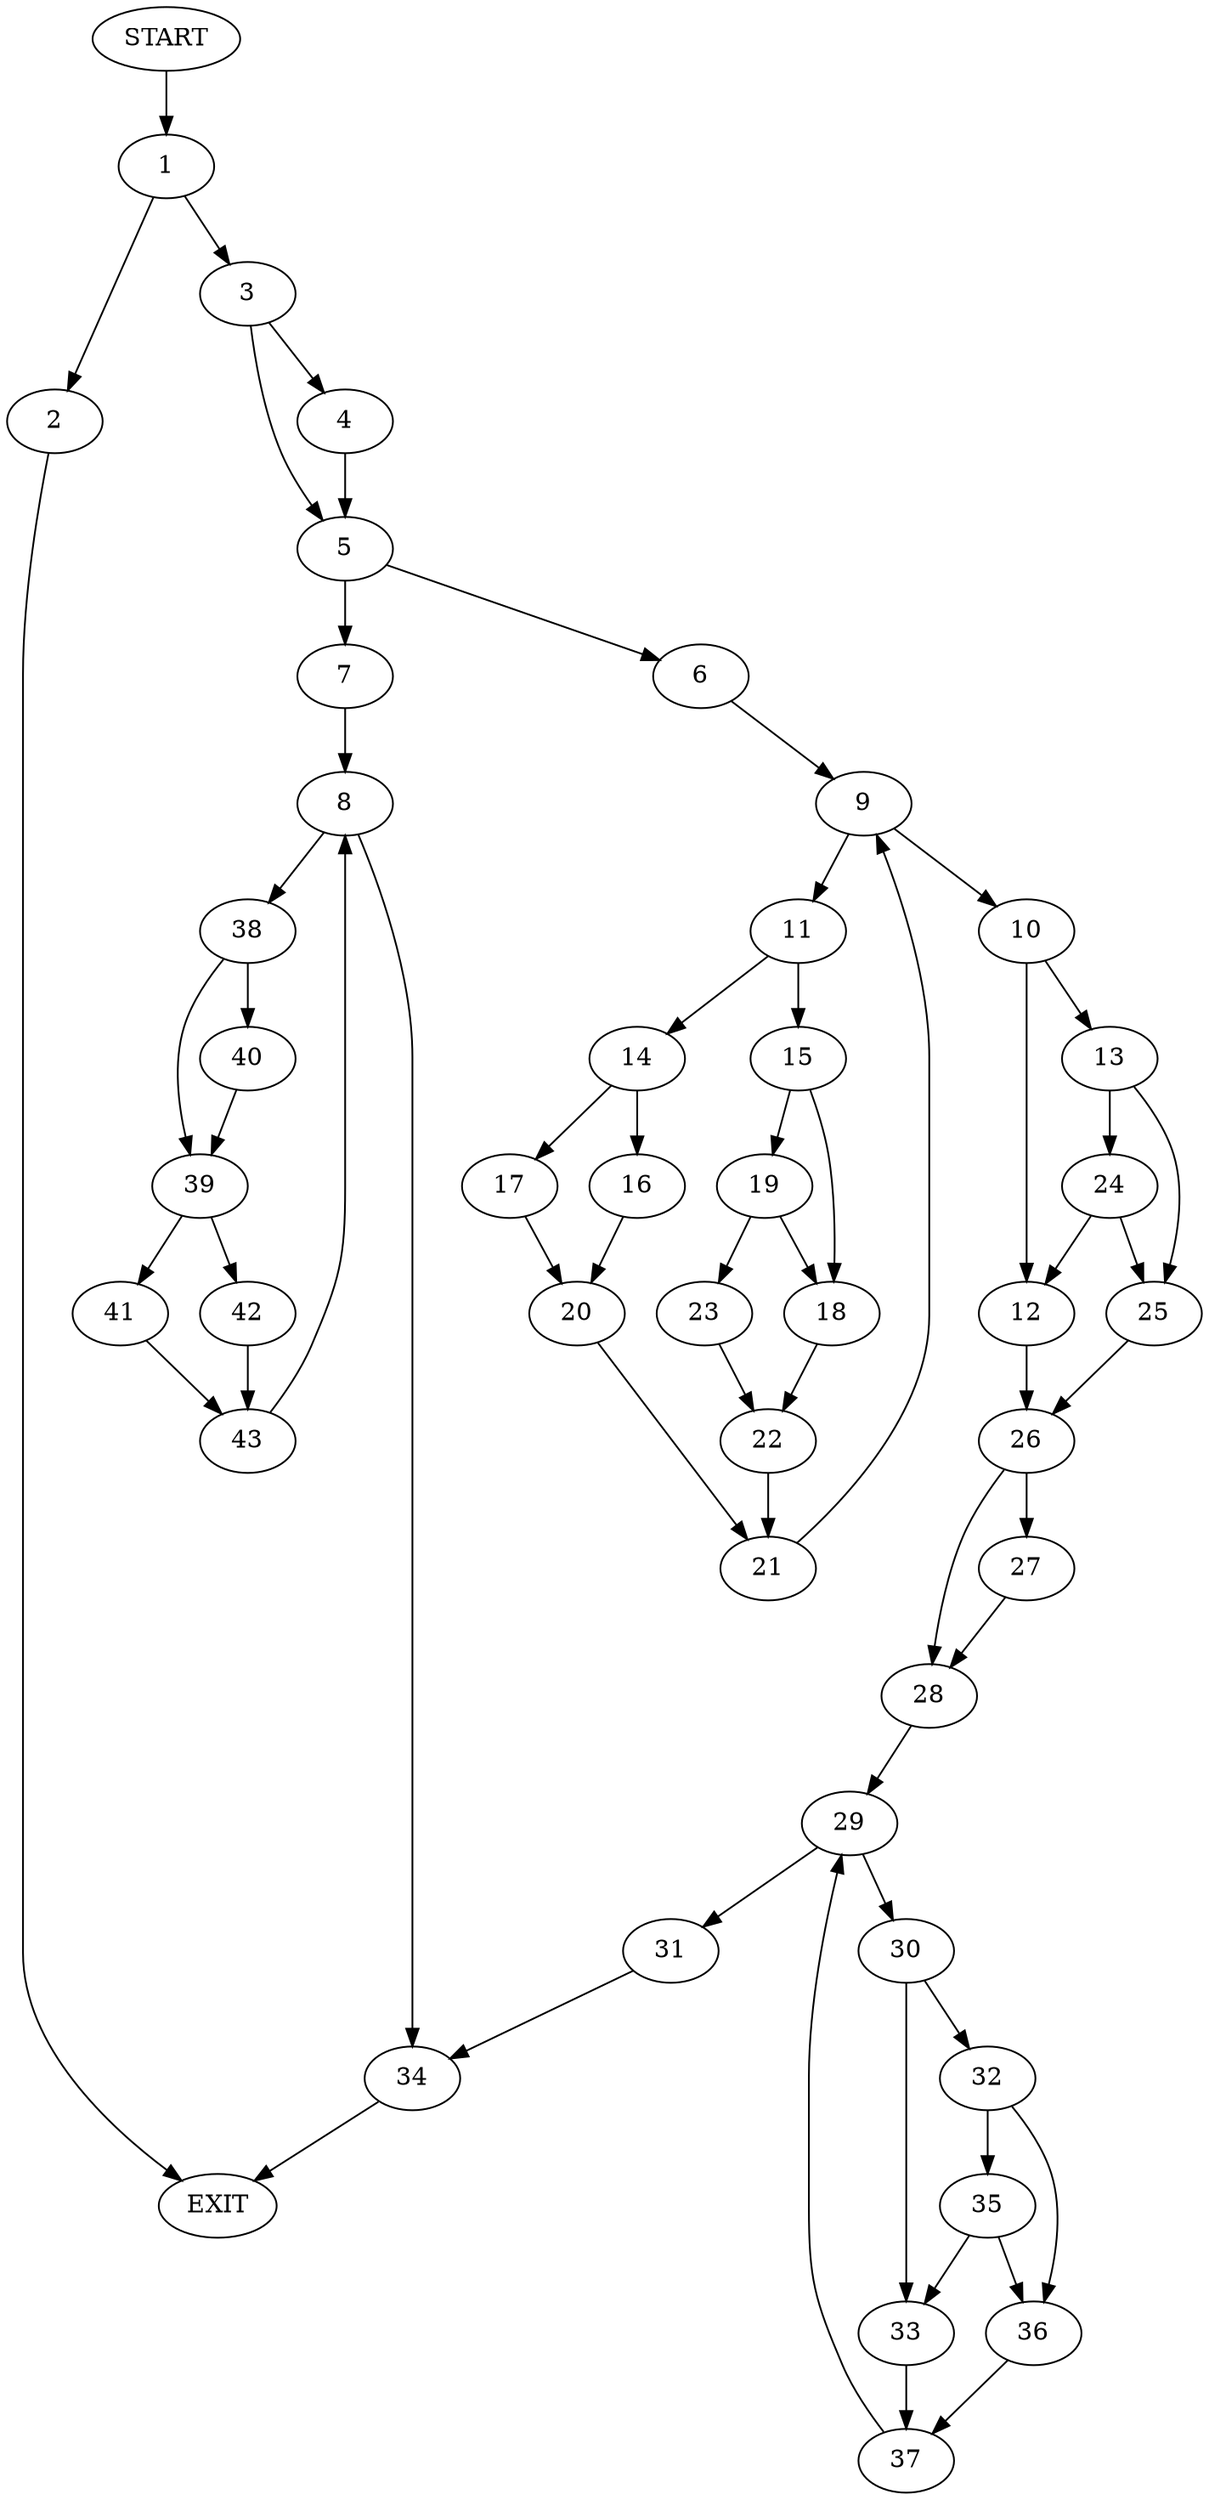 digraph {
0 [label="START"]
44 [label="EXIT"]
0 -> 1
1 -> 2
1 -> 3
2 -> 44
3 -> 4
3 -> 5
4 -> 5
5 -> 6
5 -> 7
7 -> 8
6 -> 9
9 -> 10
9 -> 11
10 -> 12
10 -> 13
11 -> 14
11 -> 15
14 -> 16
14 -> 17
15 -> 18
15 -> 19
16 -> 20
17 -> 20
20 -> 21
21 -> 9
18 -> 22
19 -> 18
19 -> 23
23 -> 22
22 -> 21
13 -> 24
13 -> 25
12 -> 26
24 -> 12
24 -> 25
25 -> 26
26 -> 27
26 -> 28
27 -> 28
28 -> 29
29 -> 30
29 -> 31
30 -> 32
30 -> 33
31 -> 34
32 -> 35
32 -> 36
33 -> 37
35 -> 33
35 -> 36
36 -> 37
37 -> 29
34 -> 44
8 -> 34
8 -> 38
38 -> 39
38 -> 40
40 -> 39
39 -> 41
39 -> 42
41 -> 43
42 -> 43
43 -> 8
}
